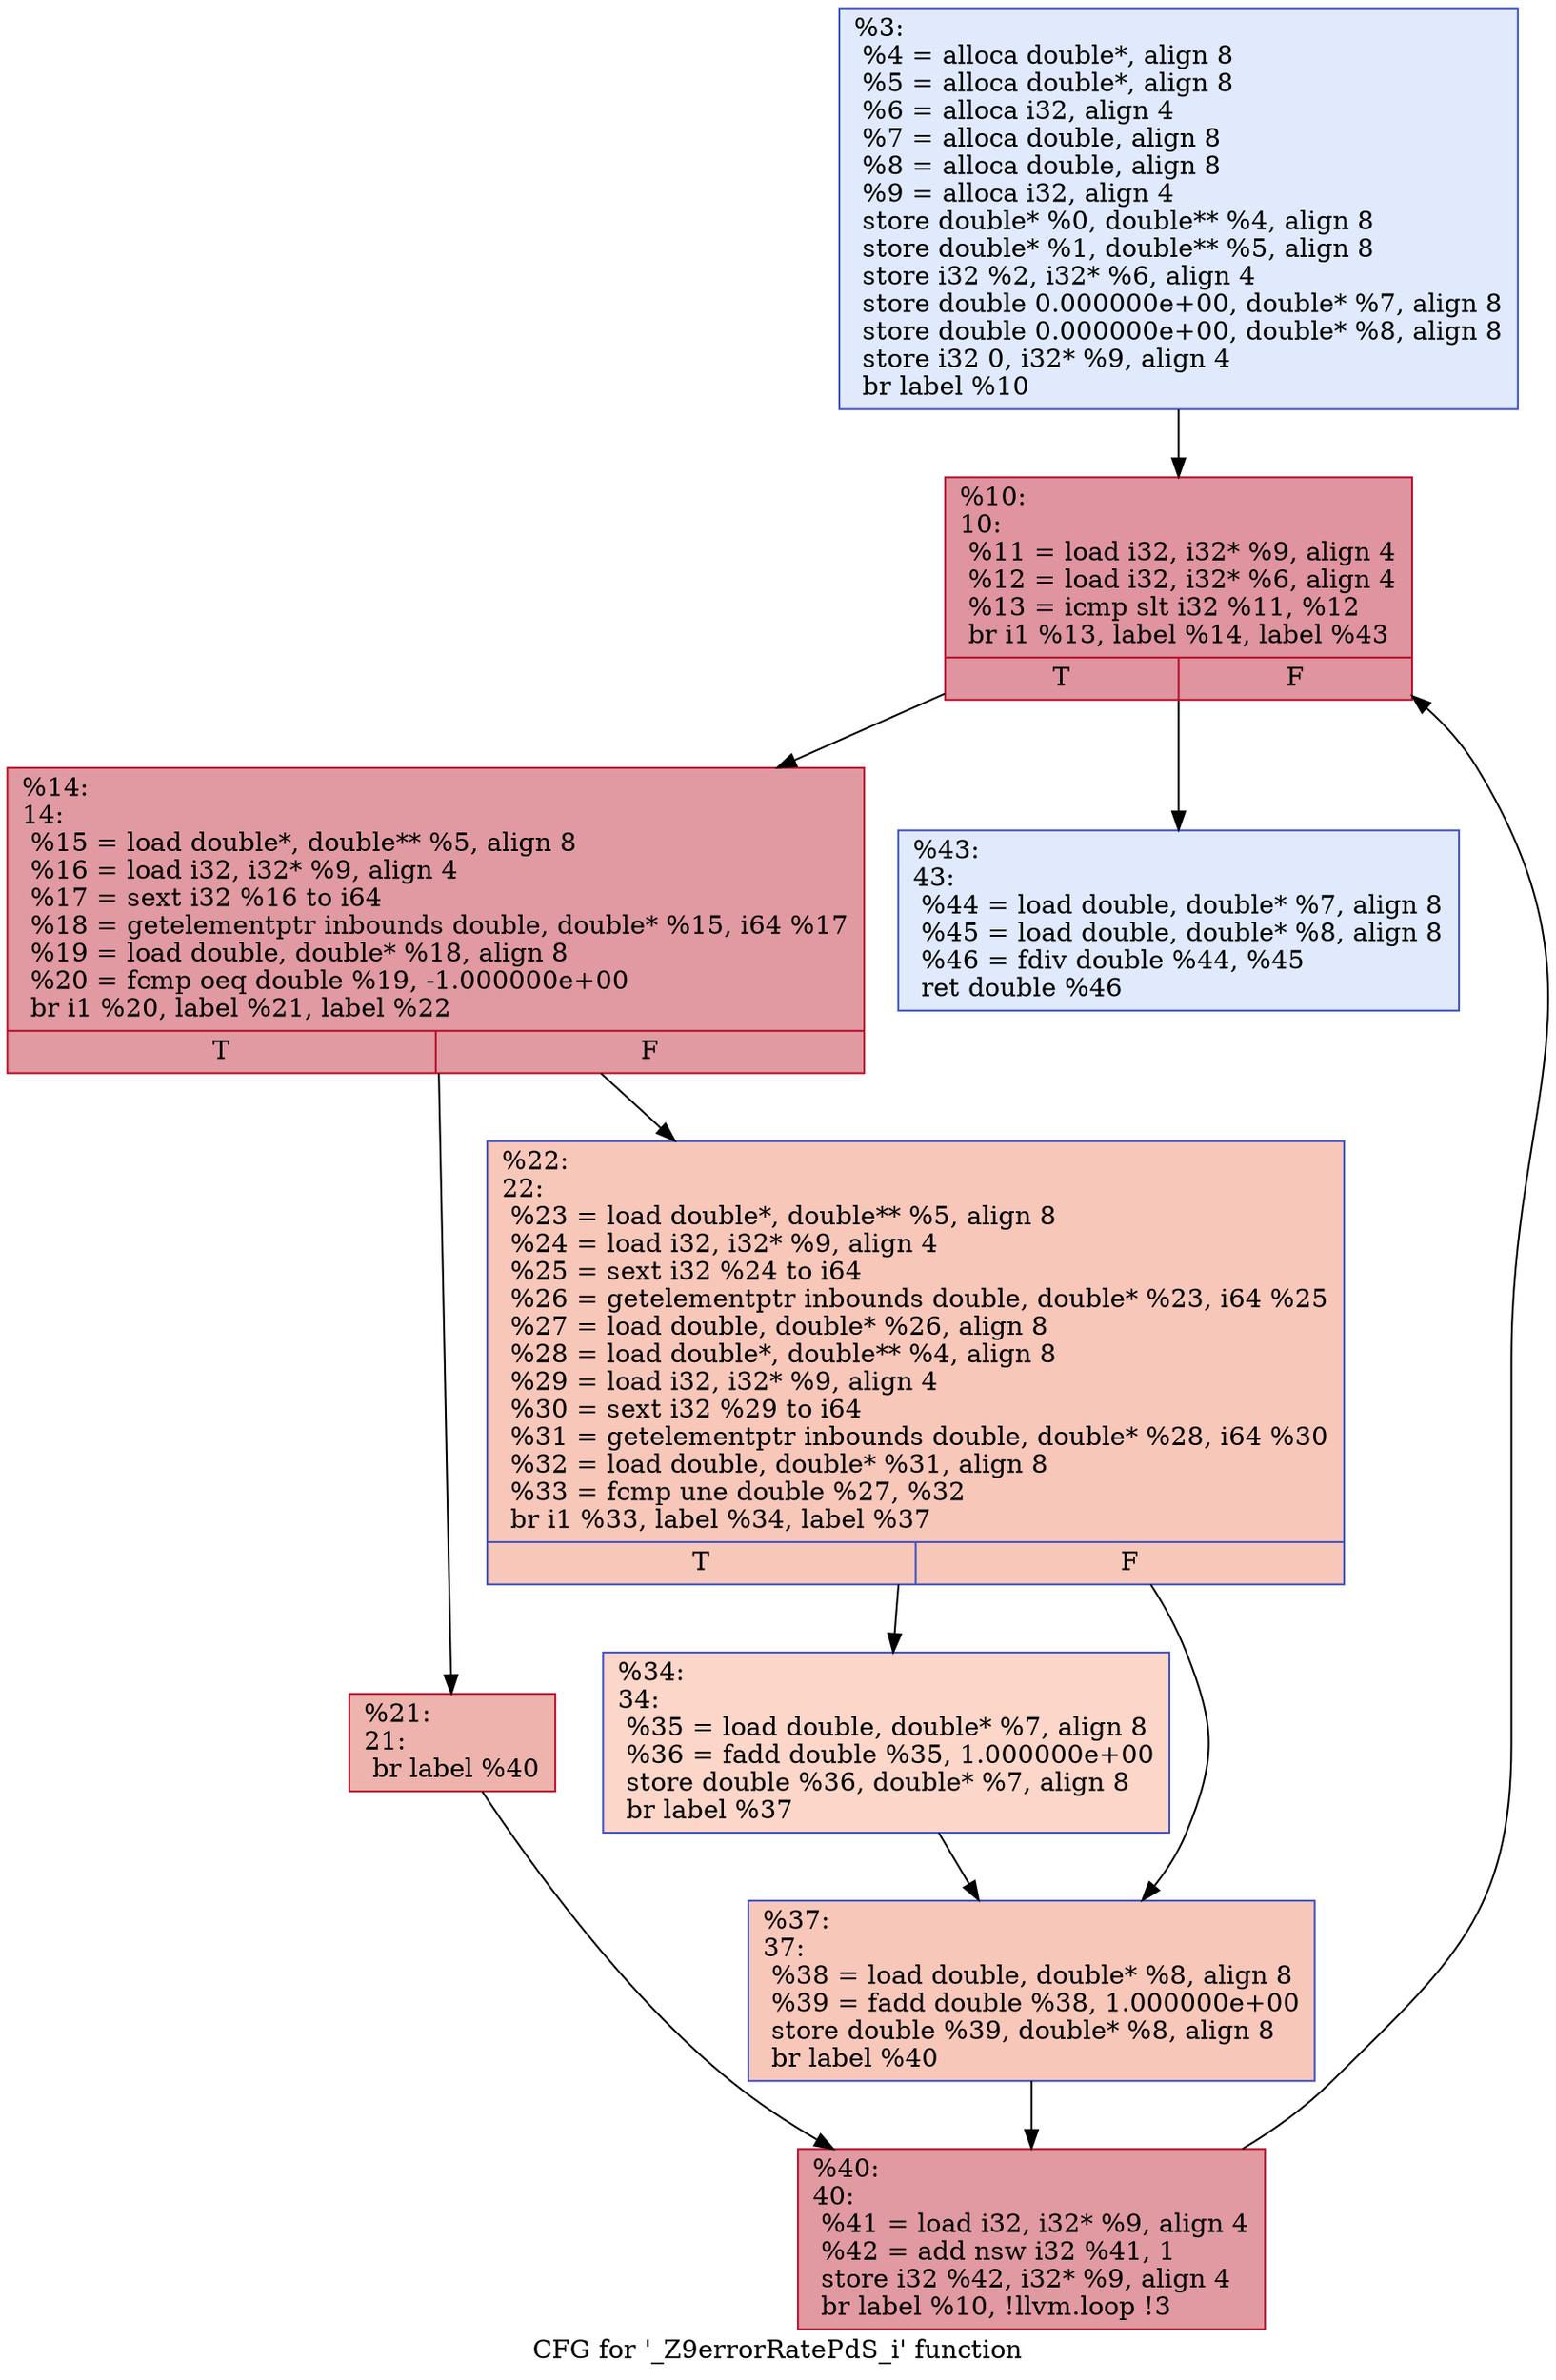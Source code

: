 digraph "CFG for '_Z9errorRatePdS_i' function" {
	label="CFG for '_Z9errorRatePdS_i' function";

	1 [shape=record,color="#3d50c3ff", style=filled, fillcolor="#b9d0f970",label="{%3:\l  %4 = alloca double*, align 8\l  %5 = alloca double*, align 8\l  %6 = alloca i32, align 4\l  %7 = alloca double, align 8\l  %8 = alloca double, align 8\l  %9 = alloca i32, align 4\l  store double* %0, double** %4, align 8\l  store double* %1, double** %5, align 8\l  store i32 %2, i32* %6, align 4\l  store double 0.000000e+00, double* %7, align 8\l  store double 0.000000e+00, double* %8, align 8\l  store i32 0, i32* %9, align 4\l  br label %10\l}"];
	1 -> 2;
	2 [shape=record,color="#b70d28ff", style=filled, fillcolor="#b70d2870",label="{%10:\l10:                                               \l  %11 = load i32, i32* %9, align 4\l  %12 = load i32, i32* %6, align 4\l  %13 = icmp slt i32 %11, %12\l  br i1 %13, label %14, label %43\l|{<s0>T|<s1>F}}"];
	2 -> 3;
	2 -> 4;
	3 [shape=record,color="#b70d28ff", style=filled, fillcolor="#bb1b2c70",label="{%14:\l14:                                               \l  %15 = load double*, double** %5, align 8\l  %16 = load i32, i32* %9, align 4\l  %17 = sext i32 %16 to i64\l  %18 = getelementptr inbounds double, double* %15, i64 %17\l  %19 = load double, double* %18, align 8\l  %20 = fcmp oeq double %19, -1.000000e+00\l  br i1 %20, label %21, label %22\l|{<s0>T|<s1>F}}"];
	3 -> 5;
	3 -> 6;
	5 [shape=record,color="#b70d28ff", style=filled, fillcolor="#d6524470",label="{%21:\l21:                                               \l  br label %40\l}"];
	5 -> 7;
	6 [shape=record,color="#3d50c3ff", style=filled, fillcolor="#ec7f6370",label="{%22:\l22:                                               \l  %23 = load double*, double** %5, align 8\l  %24 = load i32, i32* %9, align 4\l  %25 = sext i32 %24 to i64\l  %26 = getelementptr inbounds double, double* %23, i64 %25\l  %27 = load double, double* %26, align 8\l  %28 = load double*, double** %4, align 8\l  %29 = load i32, i32* %9, align 4\l  %30 = sext i32 %29 to i64\l  %31 = getelementptr inbounds double, double* %28, i64 %30\l  %32 = load double, double* %31, align 8\l  %33 = fcmp une double %27, %32\l  br i1 %33, label %34, label %37\l|{<s0>T|<s1>F}}"];
	6 -> 8;
	6 -> 9;
	8 [shape=record,color="#3d50c3ff", style=filled, fillcolor="#f6a38570",label="{%34:\l34:                                               \l  %35 = load double, double* %7, align 8\l  %36 = fadd double %35, 1.000000e+00\l  store double %36, double* %7, align 8\l  br label %37\l}"];
	8 -> 9;
	9 [shape=record,color="#3d50c3ff", style=filled, fillcolor="#ec7f6370",label="{%37:\l37:                                               \l  %38 = load double, double* %8, align 8\l  %39 = fadd double %38, 1.000000e+00\l  store double %39, double* %8, align 8\l  br label %40\l}"];
	9 -> 7;
	7 [shape=record,color="#b70d28ff", style=filled, fillcolor="#bb1b2c70",label="{%40:\l40:                                               \l  %41 = load i32, i32* %9, align 4\l  %42 = add nsw i32 %41, 1\l  store i32 %42, i32* %9, align 4\l  br label %10, !llvm.loop !3\l}"];
	7 -> 2;
	4 [shape=record,color="#3d50c3ff", style=filled, fillcolor="#b9d0f970",label="{%43:\l43:                                               \l  %44 = load double, double* %7, align 8\l  %45 = load double, double* %8, align 8\l  %46 = fdiv double %44, %45\l  ret double %46\l}"];
}
